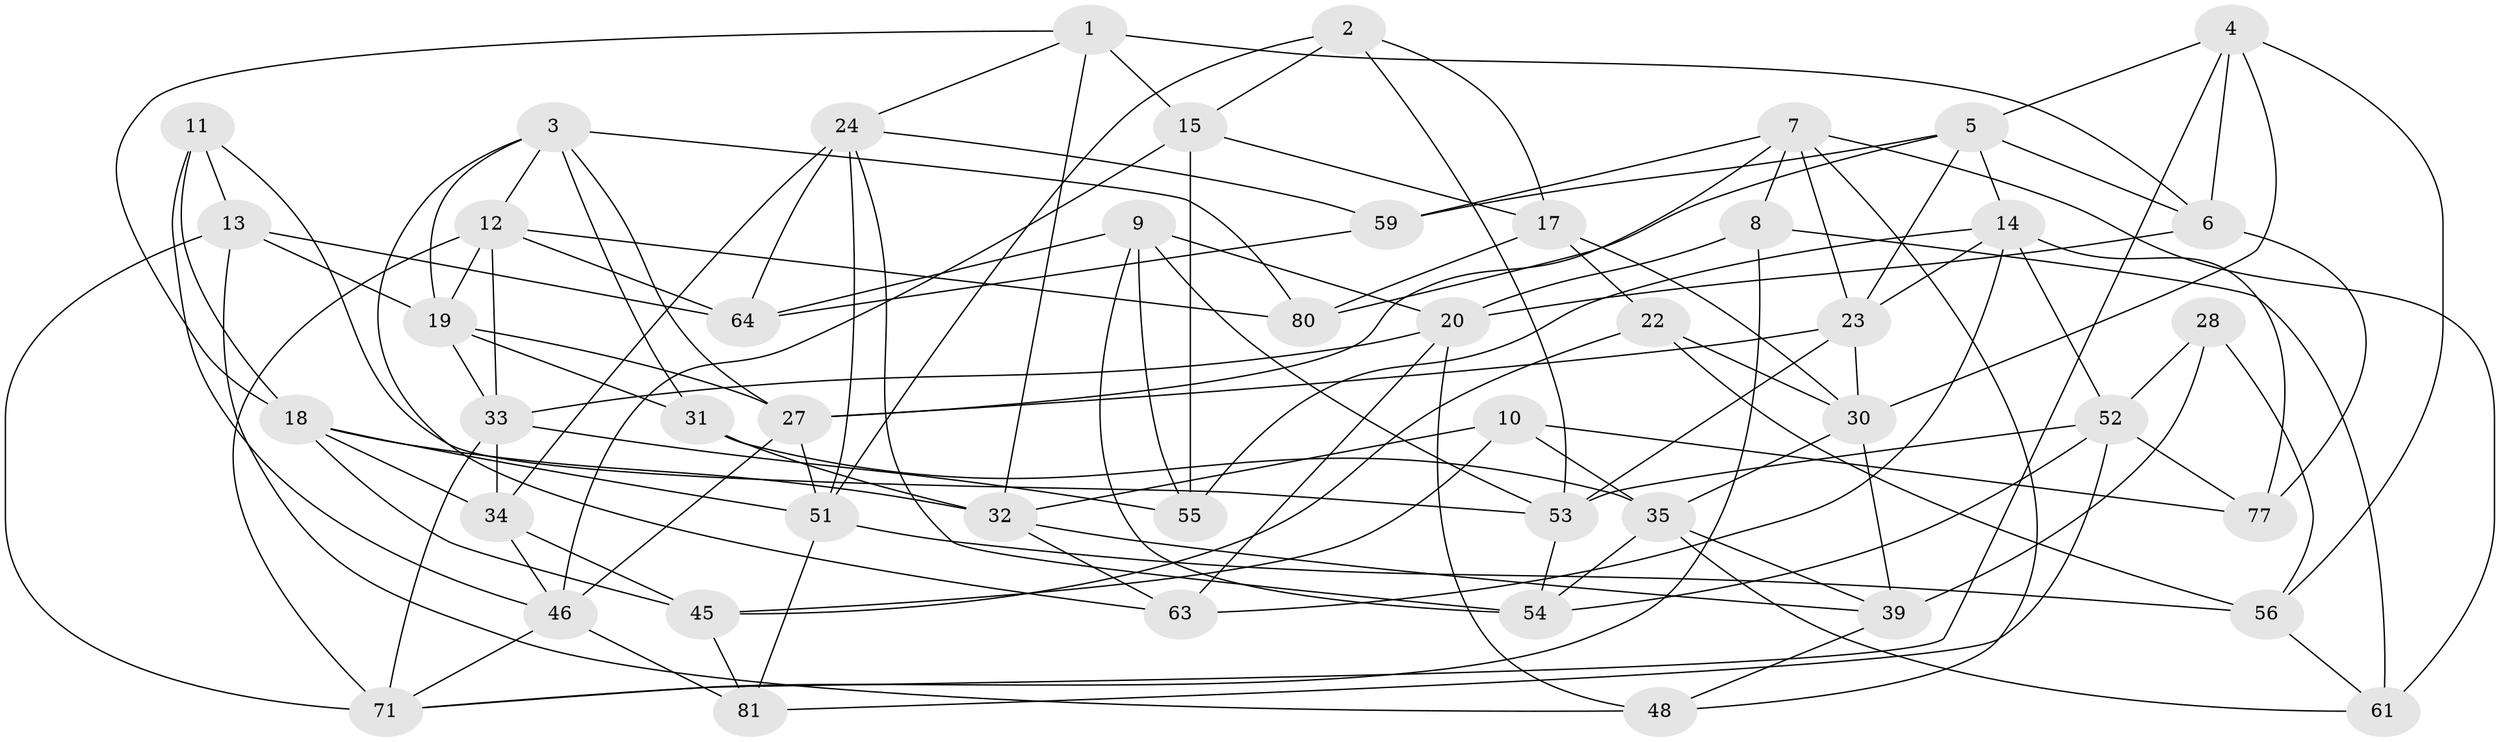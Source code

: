 // original degree distribution, {4: 1.0}
// Generated by graph-tools (version 1.1) at 2025/42/03/06/25 10:42:21]
// undirected, 48 vertices, 122 edges
graph export_dot {
graph [start="1"]
  node [color=gray90,style=filled];
  1 [super="+26"];
  2;
  3 [super="+57"];
  4 [super="+42"];
  5 [super="+44"];
  6 [super="+37"];
  7 [super="+68"];
  8;
  9 [super="+72"];
  10;
  11;
  12 [super="+50"];
  13 [super="+21"];
  14 [super="+29"];
  15 [super="+16"];
  17 [super="+66"];
  18 [super="+73"];
  19 [super="+62"];
  20 [super="+70"];
  22 [super="+40"];
  23 [super="+25"];
  24 [super="+36"];
  27 [super="+38"];
  28;
  30 [super="+47"];
  31;
  32 [super="+43"];
  33 [super="+69"];
  34 [super="+41"];
  35 [super="+65"];
  39 [super="+60"];
  45 [super="+67"];
  46 [super="+49"];
  48;
  51 [super="+78"];
  52 [super="+79"];
  53 [super="+58"];
  54 [super="+74"];
  55;
  56 [super="+82"];
  59;
  61;
  63;
  64 [super="+75"];
  71 [super="+76"];
  77;
  80;
  81;
  1 -- 24;
  1 -- 32;
  1 -- 18;
  1 -- 6;
  1 -- 15 [weight=2];
  2 -- 51;
  2 -- 53;
  2 -- 15;
  2 -- 17;
  3 -- 80;
  3 -- 31;
  3 -- 12;
  3 -- 27;
  3 -- 19;
  3 -- 63;
  4 -- 5;
  4 -- 6 [weight=2];
  4 -- 56;
  4 -- 30;
  4 -- 71;
  5 -- 59;
  5 -- 6;
  5 -- 80;
  5 -- 23;
  5 -- 14;
  6 -- 20;
  6 -- 77;
  7 -- 23;
  7 -- 48;
  7 -- 8;
  7 -- 59;
  7 -- 61;
  7 -- 27;
  8 -- 61;
  8 -- 20;
  8 -- 71;
  9 -- 55;
  9 -- 54 [weight=2];
  9 -- 53;
  9 -- 20;
  9 -- 64;
  10 -- 77;
  10 -- 45;
  10 -- 32;
  10 -- 35;
  11 -- 13;
  11 -- 46;
  11 -- 53;
  11 -- 18;
  12 -- 80;
  12 -- 64;
  12 -- 19;
  12 -- 33;
  12 -- 71;
  13 -- 48;
  13 -- 71;
  13 -- 64 [weight=2];
  13 -- 19;
  14 -- 55;
  14 -- 77;
  14 -- 63;
  14 -- 52;
  14 -- 23;
  15 -- 17;
  15 -- 55;
  15 -- 46;
  17 -- 80;
  17 -- 30;
  17 -- 22 [weight=2];
  18 -- 32;
  18 -- 51;
  18 -- 34;
  18 -- 45;
  19 -- 33;
  19 -- 27;
  19 -- 31;
  20 -- 48;
  20 -- 63;
  20 -- 33;
  22 -- 56 [weight=2];
  22 -- 30;
  22 -- 45;
  23 -- 53;
  23 -- 27;
  23 -- 30;
  24 -- 34;
  24 -- 51;
  24 -- 59;
  24 -- 64;
  24 -- 54;
  27 -- 51;
  27 -- 46;
  28 -- 39 [weight=2];
  28 -- 56;
  28 -- 52;
  30 -- 35;
  30 -- 39;
  31 -- 35;
  31 -- 32;
  32 -- 63;
  32 -- 39;
  33 -- 34;
  33 -- 71;
  33 -- 55;
  34 -- 46;
  34 -- 45 [weight=2];
  35 -- 39;
  35 -- 61;
  35 -- 54;
  39 -- 48;
  45 -- 81;
  46 -- 71;
  46 -- 81;
  51 -- 56;
  51 -- 81;
  52 -- 77;
  52 -- 81;
  52 -- 53;
  52 -- 54;
  53 -- 54;
  56 -- 61;
  59 -- 64;
}
